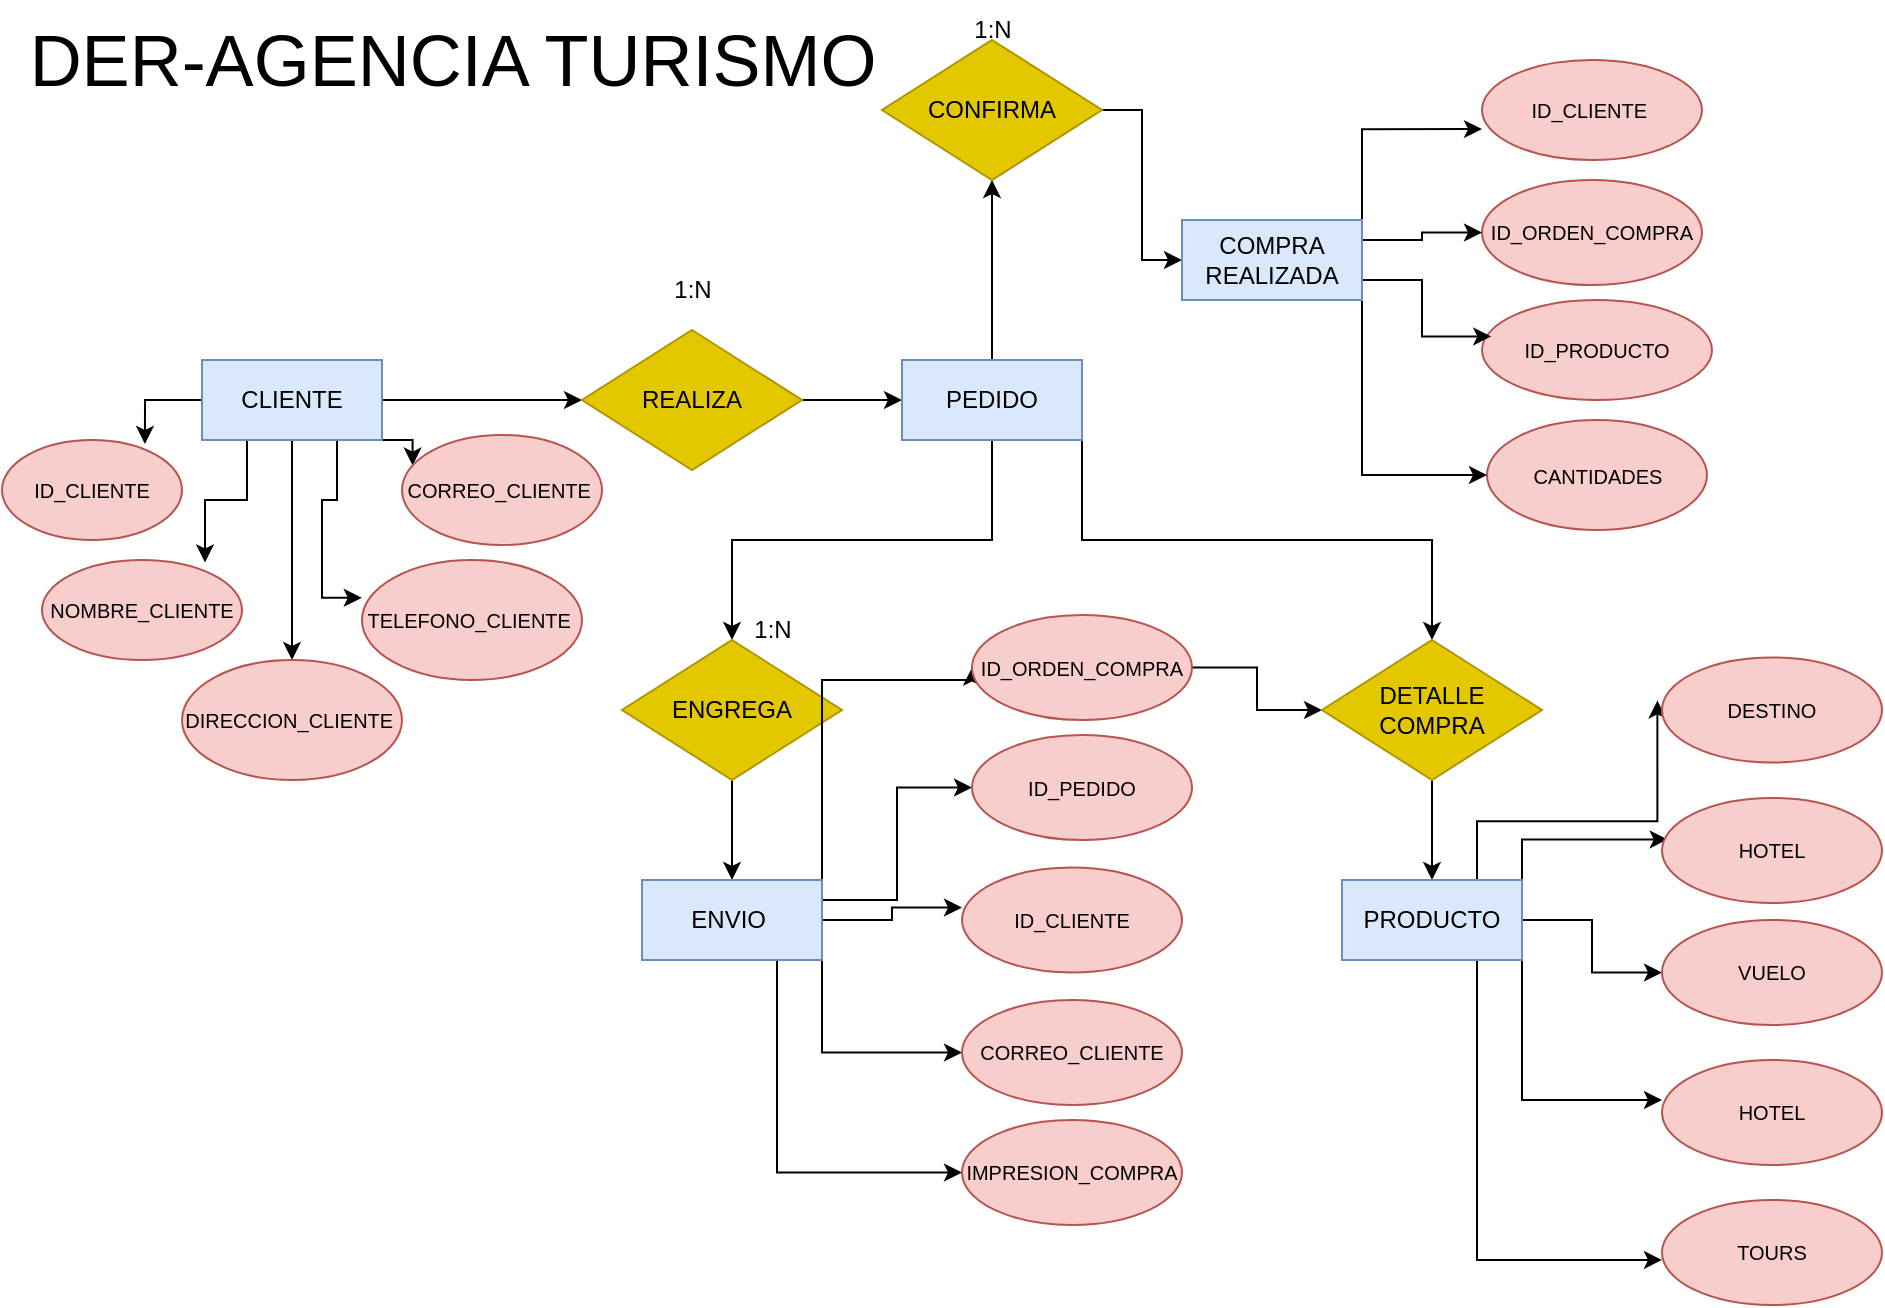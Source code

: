 <mxfile version="21.2.9" type="github">
  <diagram id="R2lEEEUBdFMjLlhIrx00" name="Page-1">
    <mxGraphModel dx="1035" dy="532" grid="1" gridSize="10" guides="1" tooltips="1" connect="1" arrows="1" fold="1" page="1" pageScale="1" pageWidth="1100" pageHeight="850" math="0" shadow="0" extFonts="Permanent Marker^https://fonts.googleapis.com/css?family=Permanent+Marker">
      <root>
        <mxCell id="0" />
        <mxCell id="1" parent="0" />
        <mxCell id="mcekP03rQafFfVdzX8bU-13" style="edgeStyle=orthogonalEdgeStyle;rounded=0;orthogonalLoop=1;jettySize=auto;html=1;exitX=1;exitY=0.5;exitDx=0;exitDy=0;entryX=0;entryY=0.5;entryDx=0;entryDy=0;" edge="1" parent="1" source="mcekP03rQafFfVdzX8bU-1" target="mcekP03rQafFfVdzX8bU-2">
          <mxGeometry relative="1" as="geometry" />
        </mxCell>
        <mxCell id="mcekP03rQafFfVdzX8bU-14" style="edgeStyle=orthogonalEdgeStyle;rounded=0;orthogonalLoop=1;jettySize=auto;html=1;exitX=0;exitY=0.5;exitDx=0;exitDy=0;entryX=0.794;entryY=0.04;entryDx=0;entryDy=0;entryPerimeter=0;" edge="1" parent="1" source="mcekP03rQafFfVdzX8bU-1" target="mcekP03rQafFfVdzX8bU-3">
          <mxGeometry relative="1" as="geometry" />
        </mxCell>
        <mxCell id="mcekP03rQafFfVdzX8bU-15" style="edgeStyle=orthogonalEdgeStyle;rounded=0;orthogonalLoop=1;jettySize=auto;html=1;exitX=0.25;exitY=1;exitDx=0;exitDy=0;entryX=0.815;entryY=0.025;entryDx=0;entryDy=0;entryPerimeter=0;" edge="1" parent="1" source="mcekP03rQafFfVdzX8bU-1" target="mcekP03rQafFfVdzX8bU-4">
          <mxGeometry relative="1" as="geometry" />
        </mxCell>
        <mxCell id="mcekP03rQafFfVdzX8bU-16" style="edgeStyle=orthogonalEdgeStyle;rounded=0;orthogonalLoop=1;jettySize=auto;html=1;exitX=0.5;exitY=1;exitDx=0;exitDy=0;entryX=0.5;entryY=0;entryDx=0;entryDy=0;" edge="1" parent="1" source="mcekP03rQafFfVdzX8bU-1" target="mcekP03rQafFfVdzX8bU-5">
          <mxGeometry relative="1" as="geometry" />
        </mxCell>
        <mxCell id="mcekP03rQafFfVdzX8bU-17" style="edgeStyle=orthogonalEdgeStyle;rounded=0;orthogonalLoop=1;jettySize=auto;html=1;exitX=0.75;exitY=1;exitDx=0;exitDy=0;entryX=-0.001;entryY=0.315;entryDx=0;entryDy=0;entryPerimeter=0;" edge="1" parent="1" source="mcekP03rQafFfVdzX8bU-1" target="mcekP03rQafFfVdzX8bU-7">
          <mxGeometry relative="1" as="geometry" />
        </mxCell>
        <mxCell id="mcekP03rQafFfVdzX8bU-18" style="edgeStyle=orthogonalEdgeStyle;rounded=0;orthogonalLoop=1;jettySize=auto;html=1;exitX=1;exitY=1;exitDx=0;exitDy=0;entryX=0.053;entryY=0.278;entryDx=0;entryDy=0;entryPerimeter=0;" edge="1" parent="1" source="mcekP03rQafFfVdzX8bU-1" target="mcekP03rQafFfVdzX8bU-6">
          <mxGeometry relative="1" as="geometry" />
        </mxCell>
        <mxCell id="mcekP03rQafFfVdzX8bU-1" value="CLIENTE" style="rounded=0;whiteSpace=wrap;html=1;fillColor=#dae8fc;strokeColor=#6c8ebf;" vertex="1" parent="1">
          <mxGeometry x="110" y="180" width="90" height="40" as="geometry" />
        </mxCell>
        <mxCell id="mcekP03rQafFfVdzX8bU-24" style="edgeStyle=orthogonalEdgeStyle;rounded=0;orthogonalLoop=1;jettySize=auto;html=1;exitX=1;exitY=0.5;exitDx=0;exitDy=0;entryX=0;entryY=0.5;entryDx=0;entryDy=0;" edge="1" parent="1" source="mcekP03rQafFfVdzX8bU-2" target="mcekP03rQafFfVdzX8bU-23">
          <mxGeometry relative="1" as="geometry" />
        </mxCell>
        <mxCell id="mcekP03rQafFfVdzX8bU-2" value="REALIZA" style="rhombus;whiteSpace=wrap;html=1;fillColor=#e3c800;strokeColor=#B09500;fontColor=#000000;" vertex="1" parent="1">
          <mxGeometry x="300" y="165" width="110" height="70" as="geometry" />
        </mxCell>
        <mxCell id="mcekP03rQafFfVdzX8bU-3" value="&lt;font style=&quot;font-size: 10px;&quot;&gt;ID_CLIENTE&lt;/font&gt;" style="ellipse;whiteSpace=wrap;html=1;fillColor=#f8cecc;strokeColor=#b85450;" vertex="1" parent="1">
          <mxGeometry x="10" y="220" width="90" height="50" as="geometry" />
        </mxCell>
        <mxCell id="mcekP03rQafFfVdzX8bU-4" value="&lt;font style=&quot;font-size: 10px;&quot;&gt;NOMBRE_CLIENTE&lt;/font&gt;" style="ellipse;whiteSpace=wrap;html=1;fillColor=#f8cecc;strokeColor=#b85450;" vertex="1" parent="1">
          <mxGeometry x="30" y="280" width="100" height="50" as="geometry" />
        </mxCell>
        <mxCell id="mcekP03rQafFfVdzX8bU-5" value="&lt;font style=&quot;font-size: 10px;&quot;&gt;DIRECCION_CLIENTE&amp;nbsp;&lt;/font&gt;" style="ellipse;whiteSpace=wrap;html=1;fillColor=#f8cecc;strokeColor=#b85450;" vertex="1" parent="1">
          <mxGeometry x="100" y="330" width="110" height="60" as="geometry" />
        </mxCell>
        <mxCell id="mcekP03rQafFfVdzX8bU-6" value="&lt;font style=&quot;font-size: 10px;&quot;&gt;CORREO_CLIENTE&amp;nbsp;&lt;/font&gt;" style="ellipse;whiteSpace=wrap;html=1;fillColor=#f8cecc;strokeColor=#b85450;" vertex="1" parent="1">
          <mxGeometry x="210" y="217.5" width="100" height="55" as="geometry" />
        </mxCell>
        <mxCell id="mcekP03rQafFfVdzX8bU-7" value="&lt;font style=&quot;font-size: 10px;&quot;&gt;TELEFONO_CLIENTE&amp;nbsp;&lt;/font&gt;" style="ellipse;whiteSpace=wrap;html=1;fillColor=#f8cecc;strokeColor=#b85450;" vertex="1" parent="1">
          <mxGeometry x="190" y="280" width="110" height="60" as="geometry" />
        </mxCell>
        <mxCell id="mcekP03rQafFfVdzX8bU-19" value="1:N" style="text;html=1;align=center;verticalAlign=middle;resizable=0;points=[];autosize=1;strokeColor=none;fillColor=none;" vertex="1" parent="1">
          <mxGeometry x="335" y="130" width="40" height="30" as="geometry" />
        </mxCell>
        <mxCell id="mcekP03rQafFfVdzX8bU-40" style="edgeStyle=orthogonalEdgeStyle;rounded=0;orthogonalLoop=1;jettySize=auto;html=1;exitX=0.5;exitY=0;exitDx=0;exitDy=0;entryX=0.5;entryY=1;entryDx=0;entryDy=0;" edge="1" parent="1" source="mcekP03rQafFfVdzX8bU-23" target="mcekP03rQafFfVdzX8bU-38">
          <mxGeometry relative="1" as="geometry" />
        </mxCell>
        <mxCell id="mcekP03rQafFfVdzX8bU-48" style="edgeStyle=orthogonalEdgeStyle;rounded=0;orthogonalLoop=1;jettySize=auto;html=1;exitX=0.5;exitY=1;exitDx=0;exitDy=0;entryX=0.5;entryY=0;entryDx=0;entryDy=0;" edge="1" parent="1" source="mcekP03rQafFfVdzX8bU-23" target="mcekP03rQafFfVdzX8bU-47">
          <mxGeometry relative="1" as="geometry" />
        </mxCell>
        <mxCell id="mcekP03rQafFfVdzX8bU-68" style="edgeStyle=orthogonalEdgeStyle;rounded=0;orthogonalLoop=1;jettySize=auto;html=1;exitX=1;exitY=1;exitDx=0;exitDy=0;" edge="1" parent="1" source="mcekP03rQafFfVdzX8bU-23" target="mcekP03rQafFfVdzX8bU-66">
          <mxGeometry relative="1" as="geometry" />
        </mxCell>
        <mxCell id="mcekP03rQafFfVdzX8bU-23" value="PEDIDO" style="rounded=0;whiteSpace=wrap;html=1;fillColor=#dae8fc;strokeColor=#6c8ebf;" vertex="1" parent="1">
          <mxGeometry x="460" y="180" width="90" height="40" as="geometry" />
        </mxCell>
        <mxCell id="mcekP03rQafFfVdzX8bU-25" value="&lt;font style=&quot;font-size: 10px;&quot;&gt;ID_PRODUCTO&lt;/font&gt;" style="ellipse;whiteSpace=wrap;html=1;fillColor=#f8cecc;strokeColor=#b85450;" vertex="1" parent="1">
          <mxGeometry x="750" y="150" width="115" height="50" as="geometry" />
        </mxCell>
        <mxCell id="mcekP03rQafFfVdzX8bU-26" value="&lt;font style=&quot;font-size: 10px;&quot;&gt;CANTIDADES&lt;/font&gt;" style="ellipse;whiteSpace=wrap;html=1;fillColor=#f8cecc;strokeColor=#b85450;" vertex="1" parent="1">
          <mxGeometry x="752.5" y="210" width="110" height="55" as="geometry" />
        </mxCell>
        <mxCell id="mcekP03rQafFfVdzX8bU-27" value="&lt;font style=&quot;font-size: 10px;&quot;&gt;ID_ORDEN_COMPRA&lt;/font&gt;" style="ellipse;whiteSpace=wrap;html=1;fillColor=#f8cecc;strokeColor=#b85450;" vertex="1" parent="1">
          <mxGeometry x="750" y="90" width="110" height="52.5" as="geometry" />
        </mxCell>
        <mxCell id="mcekP03rQafFfVdzX8bU-28" value="&lt;font style=&quot;font-size: 10px;&quot;&gt;ID_CLIENTE&amp;nbsp;&lt;/font&gt;" style="ellipse;whiteSpace=wrap;html=1;fillColor=#f8cecc;strokeColor=#b85450;" vertex="1" parent="1">
          <mxGeometry x="750" y="30" width="110" height="50" as="geometry" />
        </mxCell>
        <mxCell id="mcekP03rQafFfVdzX8bU-41" style="edgeStyle=orthogonalEdgeStyle;rounded=0;orthogonalLoop=1;jettySize=auto;html=1;exitX=1;exitY=0.5;exitDx=0;exitDy=0;entryX=0;entryY=0.5;entryDx=0;entryDy=0;" edge="1" parent="1" source="mcekP03rQafFfVdzX8bU-38" target="mcekP03rQafFfVdzX8bU-39">
          <mxGeometry relative="1" as="geometry" />
        </mxCell>
        <mxCell id="mcekP03rQafFfVdzX8bU-38" value="CONFIRMA" style="rhombus;whiteSpace=wrap;html=1;fillColor=#e3c800;strokeColor=#B09500;fontColor=#000000;" vertex="1" parent="1">
          <mxGeometry x="450" y="20" width="110" height="70" as="geometry" />
        </mxCell>
        <mxCell id="mcekP03rQafFfVdzX8bU-42" style="edgeStyle=orthogonalEdgeStyle;rounded=0;orthogonalLoop=1;jettySize=auto;html=1;exitX=1;exitY=0;exitDx=0;exitDy=0;entryX=0;entryY=0.691;entryDx=0;entryDy=0;entryPerimeter=0;" edge="1" parent="1" source="mcekP03rQafFfVdzX8bU-39" target="mcekP03rQafFfVdzX8bU-28">
          <mxGeometry relative="1" as="geometry" />
        </mxCell>
        <mxCell id="mcekP03rQafFfVdzX8bU-43" style="edgeStyle=orthogonalEdgeStyle;rounded=0;orthogonalLoop=1;jettySize=auto;html=1;exitX=1;exitY=0.25;exitDx=0;exitDy=0;entryX=0;entryY=0.5;entryDx=0;entryDy=0;" edge="1" parent="1" source="mcekP03rQafFfVdzX8bU-39" target="mcekP03rQafFfVdzX8bU-27">
          <mxGeometry relative="1" as="geometry" />
        </mxCell>
        <mxCell id="mcekP03rQafFfVdzX8bU-44" style="edgeStyle=orthogonalEdgeStyle;rounded=0;orthogonalLoop=1;jettySize=auto;html=1;exitX=1;exitY=0.75;exitDx=0;exitDy=0;entryX=0.04;entryY=0.364;entryDx=0;entryDy=0;entryPerimeter=0;" edge="1" parent="1" source="mcekP03rQafFfVdzX8bU-39" target="mcekP03rQafFfVdzX8bU-25">
          <mxGeometry relative="1" as="geometry" />
        </mxCell>
        <mxCell id="mcekP03rQafFfVdzX8bU-45" style="edgeStyle=orthogonalEdgeStyle;rounded=0;orthogonalLoop=1;jettySize=auto;html=1;exitX=1;exitY=1;exitDx=0;exitDy=0;entryX=0;entryY=0.5;entryDx=0;entryDy=0;" edge="1" parent="1" source="mcekP03rQafFfVdzX8bU-39" target="mcekP03rQafFfVdzX8bU-26">
          <mxGeometry relative="1" as="geometry" />
        </mxCell>
        <mxCell id="mcekP03rQafFfVdzX8bU-39" value="COMPRA&lt;br&gt;REALIZADA" style="rounded=0;whiteSpace=wrap;html=1;fillColor=#dae8fc;strokeColor=#6c8ebf;" vertex="1" parent="1">
          <mxGeometry x="600" y="110" width="90" height="40" as="geometry" />
        </mxCell>
        <mxCell id="mcekP03rQafFfVdzX8bU-50" style="edgeStyle=orthogonalEdgeStyle;rounded=0;orthogonalLoop=1;jettySize=auto;html=1;exitX=0.5;exitY=1;exitDx=0;exitDy=0;entryX=0.5;entryY=0;entryDx=0;entryDy=0;" edge="1" parent="1" source="mcekP03rQafFfVdzX8bU-47" target="mcekP03rQafFfVdzX8bU-49">
          <mxGeometry relative="1" as="geometry" />
        </mxCell>
        <mxCell id="mcekP03rQafFfVdzX8bU-47" value="ENGREGA" style="rhombus;whiteSpace=wrap;html=1;fillColor=#e3c800;strokeColor=#B09500;fontColor=#000000;" vertex="1" parent="1">
          <mxGeometry x="320" y="320" width="110" height="70" as="geometry" />
        </mxCell>
        <mxCell id="mcekP03rQafFfVdzX8bU-58" style="edgeStyle=orthogonalEdgeStyle;rounded=0;orthogonalLoop=1;jettySize=auto;html=1;exitX=1;exitY=0;exitDx=0;exitDy=0;entryX=0;entryY=0.5;entryDx=0;entryDy=0;" edge="1" parent="1" source="mcekP03rQafFfVdzX8bU-49" target="mcekP03rQafFfVdzX8bU-51">
          <mxGeometry relative="1" as="geometry">
            <Array as="points">
              <mxPoint x="550" y="340" />
              <mxPoint x="610" y="340" />
            </Array>
          </mxGeometry>
        </mxCell>
        <mxCell id="mcekP03rQafFfVdzX8bU-59" style="edgeStyle=orthogonalEdgeStyle;rounded=0;orthogonalLoop=1;jettySize=auto;html=1;exitX=1;exitY=0.25;exitDx=0;exitDy=0;entryX=0;entryY=0.5;entryDx=0;entryDy=0;" edge="1" parent="1" source="mcekP03rQafFfVdzX8bU-49" target="mcekP03rQafFfVdzX8bU-52">
          <mxGeometry relative="1" as="geometry" />
        </mxCell>
        <mxCell id="mcekP03rQafFfVdzX8bU-60" style="edgeStyle=orthogonalEdgeStyle;rounded=0;orthogonalLoop=1;jettySize=auto;html=1;exitX=1;exitY=0.5;exitDx=0;exitDy=0;entryX=0;entryY=0.381;entryDx=0;entryDy=0;entryPerimeter=0;" edge="1" parent="1" source="mcekP03rQafFfVdzX8bU-49" target="mcekP03rQafFfVdzX8bU-53">
          <mxGeometry relative="1" as="geometry" />
        </mxCell>
        <mxCell id="mcekP03rQafFfVdzX8bU-61" style="edgeStyle=orthogonalEdgeStyle;rounded=0;orthogonalLoop=1;jettySize=auto;html=1;exitX=1;exitY=1;exitDx=0;exitDy=0;entryX=0;entryY=0.5;entryDx=0;entryDy=0;" edge="1" parent="1" source="mcekP03rQafFfVdzX8bU-49" target="mcekP03rQafFfVdzX8bU-54">
          <mxGeometry relative="1" as="geometry" />
        </mxCell>
        <mxCell id="mcekP03rQafFfVdzX8bU-62" style="edgeStyle=orthogonalEdgeStyle;rounded=0;orthogonalLoop=1;jettySize=auto;html=1;exitX=0.75;exitY=1;exitDx=0;exitDy=0;entryX=0;entryY=0.5;entryDx=0;entryDy=0;" edge="1" parent="1" source="mcekP03rQafFfVdzX8bU-49" target="mcekP03rQafFfVdzX8bU-55">
          <mxGeometry relative="1" as="geometry" />
        </mxCell>
        <mxCell id="mcekP03rQafFfVdzX8bU-49" value="ENVIO&amp;nbsp;" style="rounded=0;whiteSpace=wrap;html=1;fillColor=#dae8fc;strokeColor=#6c8ebf;" vertex="1" parent="1">
          <mxGeometry x="330" y="440" width="90" height="40" as="geometry" />
        </mxCell>
        <mxCell id="mcekP03rQafFfVdzX8bU-85" value="" style="edgeStyle=orthogonalEdgeStyle;rounded=0;orthogonalLoop=1;jettySize=auto;html=1;" edge="1" parent="1" source="mcekP03rQafFfVdzX8bU-51" target="mcekP03rQafFfVdzX8bU-66">
          <mxGeometry relative="1" as="geometry" />
        </mxCell>
        <mxCell id="mcekP03rQafFfVdzX8bU-51" value="&lt;font style=&quot;font-size: 10px;&quot;&gt;ID_ORDEN_COMPRA&lt;/font&gt;" style="ellipse;whiteSpace=wrap;html=1;fillColor=#f8cecc;strokeColor=#b85450;" vertex="1" parent="1">
          <mxGeometry x="495" y="307.5" width="110" height="52.5" as="geometry" />
        </mxCell>
        <mxCell id="mcekP03rQafFfVdzX8bU-52" value="&lt;font style=&quot;font-size: 10px;&quot;&gt;ID_PEDIDO&lt;/font&gt;" style="ellipse;whiteSpace=wrap;html=1;fillColor=#f8cecc;strokeColor=#b85450;" vertex="1" parent="1">
          <mxGeometry x="495" y="367.5" width="110" height="52.5" as="geometry" />
        </mxCell>
        <mxCell id="mcekP03rQafFfVdzX8bU-53" value="&lt;font style=&quot;font-size: 10px;&quot;&gt;ID_CLIENTE&lt;/font&gt;" style="ellipse;whiteSpace=wrap;html=1;fillColor=#f8cecc;strokeColor=#b85450;" vertex="1" parent="1">
          <mxGeometry x="490" y="433.75" width="110" height="52.5" as="geometry" />
        </mxCell>
        <mxCell id="mcekP03rQafFfVdzX8bU-54" value="&lt;span style=&quot;font-size: 10px;&quot;&gt;CORREO_CLIENTE&lt;/span&gt;" style="ellipse;whiteSpace=wrap;html=1;fillColor=#f8cecc;strokeColor=#b85450;" vertex="1" parent="1">
          <mxGeometry x="490" y="500" width="110" height="52.5" as="geometry" />
        </mxCell>
        <mxCell id="mcekP03rQafFfVdzX8bU-55" value="&lt;font style=&quot;font-size: 10px;&quot;&gt;IMPRESION_COMPRA&lt;/font&gt;" style="ellipse;whiteSpace=wrap;html=1;fillColor=#f8cecc;strokeColor=#b85450;" vertex="1" parent="1">
          <mxGeometry x="490" y="560" width="110" height="52.5" as="geometry" />
        </mxCell>
        <mxCell id="mcekP03rQafFfVdzX8bU-63" value="&lt;font style=&quot;font-size: 36px;&quot;&gt;DER-AGENCIA TURISMO&lt;/font&gt;" style="text;html=1;align=center;verticalAlign=middle;resizable=0;points=[];autosize=1;strokeColor=none;fillColor=none;" vertex="1" parent="1">
          <mxGeometry x="10" width="450" height="60" as="geometry" />
        </mxCell>
        <mxCell id="mcekP03rQafFfVdzX8bU-64" value="1:N" style="text;html=1;align=center;verticalAlign=middle;resizable=0;points=[];autosize=1;strokeColor=none;fillColor=none;" vertex="1" parent="1">
          <mxGeometry x="375" y="300" width="40" height="30" as="geometry" />
        </mxCell>
        <mxCell id="mcekP03rQafFfVdzX8bU-65" value="1:N" style="text;html=1;align=center;verticalAlign=middle;resizable=0;points=[];autosize=1;strokeColor=none;fillColor=none;" vertex="1" parent="1">
          <mxGeometry x="485" width="40" height="30" as="geometry" />
        </mxCell>
        <mxCell id="mcekP03rQafFfVdzX8bU-78" style="edgeStyle=orthogonalEdgeStyle;rounded=0;orthogonalLoop=1;jettySize=auto;html=1;exitX=0.5;exitY=1;exitDx=0;exitDy=0;entryX=0.5;entryY=0;entryDx=0;entryDy=0;" edge="1" parent="1" source="mcekP03rQafFfVdzX8bU-66" target="mcekP03rQafFfVdzX8bU-70">
          <mxGeometry relative="1" as="geometry" />
        </mxCell>
        <mxCell id="mcekP03rQafFfVdzX8bU-66" value="DETALLE&lt;br&gt;COMPRA" style="rhombus;whiteSpace=wrap;html=1;fillColor=#e3c800;strokeColor=#B09500;fontColor=#000000;" vertex="1" parent="1">
          <mxGeometry x="670" y="320" width="110" height="70" as="geometry" />
        </mxCell>
        <mxCell id="mcekP03rQafFfVdzX8bU-79" value="" style="edgeStyle=orthogonalEdgeStyle;rounded=0;orthogonalLoop=1;jettySize=auto;html=1;" edge="1" parent="1" source="mcekP03rQafFfVdzX8bU-70" target="mcekP03rQafFfVdzX8bU-73">
          <mxGeometry relative="1" as="geometry" />
        </mxCell>
        <mxCell id="mcekP03rQafFfVdzX8bU-81" style="edgeStyle=orthogonalEdgeStyle;rounded=0;orthogonalLoop=1;jettySize=auto;html=1;exitX=0.75;exitY=0;exitDx=0;exitDy=0;entryX=-0.021;entryY=0.409;entryDx=0;entryDy=0;entryPerimeter=0;" edge="1" parent="1" source="mcekP03rQafFfVdzX8bU-70" target="mcekP03rQafFfVdzX8bU-71">
          <mxGeometry relative="1" as="geometry" />
        </mxCell>
        <mxCell id="mcekP03rQafFfVdzX8bU-82" style="edgeStyle=orthogonalEdgeStyle;rounded=0;orthogonalLoop=1;jettySize=auto;html=1;exitX=1;exitY=0;exitDx=0;exitDy=0;entryX=0.026;entryY=0.395;entryDx=0;entryDy=0;entryPerimeter=0;" edge="1" parent="1" source="mcekP03rQafFfVdzX8bU-70" target="mcekP03rQafFfVdzX8bU-72">
          <mxGeometry relative="1" as="geometry" />
        </mxCell>
        <mxCell id="mcekP03rQafFfVdzX8bU-83" style="edgeStyle=orthogonalEdgeStyle;rounded=0;orthogonalLoop=1;jettySize=auto;html=1;exitX=1;exitY=1;exitDx=0;exitDy=0;entryX=0;entryY=0.381;entryDx=0;entryDy=0;entryPerimeter=0;" edge="1" parent="1" source="mcekP03rQafFfVdzX8bU-70" target="mcekP03rQafFfVdzX8bU-74">
          <mxGeometry relative="1" as="geometry" />
        </mxCell>
        <mxCell id="mcekP03rQafFfVdzX8bU-84" style="edgeStyle=orthogonalEdgeStyle;rounded=0;orthogonalLoop=1;jettySize=auto;html=1;exitX=0.75;exitY=1;exitDx=0;exitDy=0;entryX=0;entryY=0.571;entryDx=0;entryDy=0;entryPerimeter=0;" edge="1" parent="1" source="mcekP03rQafFfVdzX8bU-70" target="mcekP03rQafFfVdzX8bU-76">
          <mxGeometry relative="1" as="geometry" />
        </mxCell>
        <mxCell id="mcekP03rQafFfVdzX8bU-70" value="PRODUCTO" style="rounded=0;whiteSpace=wrap;html=1;fillColor=#dae8fc;strokeColor=#6c8ebf;" vertex="1" parent="1">
          <mxGeometry x="680" y="440" width="90" height="40" as="geometry" />
        </mxCell>
        <mxCell id="mcekP03rQafFfVdzX8bU-71" value="&lt;span style=&quot;font-size: 10px;&quot;&gt;DESTINO&lt;/span&gt;" style="ellipse;whiteSpace=wrap;html=1;fillColor=#f8cecc;strokeColor=#b85450;" vertex="1" parent="1">
          <mxGeometry x="840" y="328.75" width="110" height="52.5" as="geometry" />
        </mxCell>
        <mxCell id="mcekP03rQafFfVdzX8bU-72" value="&lt;font style=&quot;font-size: 10px;&quot;&gt;HOTEL&lt;/font&gt;" style="ellipse;whiteSpace=wrap;html=1;fillColor=#f8cecc;strokeColor=#b85450;" vertex="1" parent="1">
          <mxGeometry x="840" y="399" width="110" height="52.5" as="geometry" />
        </mxCell>
        <mxCell id="mcekP03rQafFfVdzX8bU-73" value="&lt;font style=&quot;font-size: 10px;&quot;&gt;VUELO&lt;/font&gt;" style="ellipse;whiteSpace=wrap;html=1;fillColor=#f8cecc;strokeColor=#b85450;" vertex="1" parent="1">
          <mxGeometry x="840" y="460" width="110" height="52.5" as="geometry" />
        </mxCell>
        <mxCell id="mcekP03rQafFfVdzX8bU-74" value="&lt;font style=&quot;font-size: 10px;&quot;&gt;HOTEL&lt;/font&gt;" style="ellipse;whiteSpace=wrap;html=1;fillColor=#f8cecc;strokeColor=#b85450;" vertex="1" parent="1">
          <mxGeometry x="840" y="530" width="110" height="52.5" as="geometry" />
        </mxCell>
        <mxCell id="mcekP03rQafFfVdzX8bU-75" style="edgeStyle=orthogonalEdgeStyle;rounded=0;orthogonalLoop=1;jettySize=auto;html=1;exitX=0.5;exitY=1;exitDx=0;exitDy=0;" edge="1" parent="1" source="mcekP03rQafFfVdzX8bU-74" target="mcekP03rQafFfVdzX8bU-74">
          <mxGeometry relative="1" as="geometry" />
        </mxCell>
        <mxCell id="mcekP03rQafFfVdzX8bU-76" value="&lt;font style=&quot;font-size: 10px;&quot;&gt;TOURS&lt;/font&gt;" style="ellipse;whiteSpace=wrap;html=1;fillColor=#f8cecc;strokeColor=#b85450;" vertex="1" parent="1">
          <mxGeometry x="840" y="600" width="110" height="52.5" as="geometry" />
        </mxCell>
      </root>
    </mxGraphModel>
  </diagram>
</mxfile>
